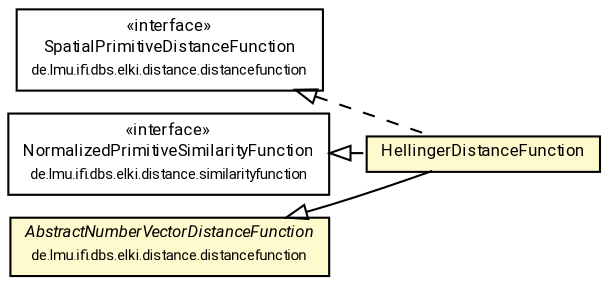 #!/usr/local/bin/dot
#
# Class diagram 
# Generated by UMLGraph version R5_7_2-60-g0e99a6 (http://www.spinellis.gr/umlgraph/)
#

digraph G {
	graph [fontnames="svg"]
	edge [fontname="Roboto",fontsize=7,labelfontname="Roboto",labelfontsize=7,color="black"];
	node [fontname="Roboto",fontcolor="black",fontsize=8,shape=plaintext,margin=0,width=0,height=0];
	nodesep=0.15;
	ranksep=0.25;
	rankdir=LR;
	// de.lmu.ifi.dbs.elki.distance.distancefunction.SpatialPrimitiveDistanceFunction<V extends de.lmu.ifi.dbs.elki.data.spatial.SpatialComparable>
	c4962615 [label=<<table title="de.lmu.ifi.dbs.elki.distance.distancefunction.SpatialPrimitiveDistanceFunction" border="0" cellborder="1" cellspacing="0" cellpadding="2" href="../SpatialPrimitiveDistanceFunction.html" target="_parent">
		<tr><td><table border="0" cellspacing="0" cellpadding="1">
		<tr><td align="center" balign="center"> &#171;interface&#187; </td></tr>
		<tr><td align="center" balign="center"> <font face="Roboto">SpatialPrimitiveDistanceFunction</font> </td></tr>
		<tr><td align="center" balign="center"> <font face="Roboto" point-size="7.0">de.lmu.ifi.dbs.elki.distance.distancefunction</font> </td></tr>
		</table></td></tr>
		</table>>, URL="../SpatialPrimitiveDistanceFunction.html"];
	// de.lmu.ifi.dbs.elki.distance.similarityfunction.NormalizedPrimitiveSimilarityFunction<O>
	c4962619 [label=<<table title="de.lmu.ifi.dbs.elki.distance.similarityfunction.NormalizedPrimitiveSimilarityFunction" border="0" cellborder="1" cellspacing="0" cellpadding="2" href="../../similarityfunction/NormalizedPrimitiveSimilarityFunction.html" target="_parent">
		<tr><td><table border="0" cellspacing="0" cellpadding="1">
		<tr><td align="center" balign="center"> &#171;interface&#187; </td></tr>
		<tr><td align="center" balign="center"> <font face="Roboto">NormalizedPrimitiveSimilarityFunction</font> </td></tr>
		<tr><td align="center" balign="center"> <font face="Roboto" point-size="7.0">de.lmu.ifi.dbs.elki.distance.similarityfunction</font> </td></tr>
		</table></td></tr>
		</table>>, URL="../../similarityfunction/NormalizedPrimitiveSimilarityFunction.html"];
	// de.lmu.ifi.dbs.elki.distance.distancefunction.probabilistic.HellingerDistanceFunction
	c4962946 [label=<<table title="de.lmu.ifi.dbs.elki.distance.distancefunction.probabilistic.HellingerDistanceFunction" border="0" cellborder="1" cellspacing="0" cellpadding="2" bgcolor="lemonChiffon" href="HellingerDistanceFunction.html" target="_parent">
		<tr><td><table border="0" cellspacing="0" cellpadding="1">
		<tr><td align="center" balign="center"> <font face="Roboto">HellingerDistanceFunction</font> </td></tr>
		</table></td></tr>
		</table>>, URL="HellingerDistanceFunction.html"];
	// de.lmu.ifi.dbs.elki.distance.distancefunction.AbstractNumberVectorDistanceFunction
	c4963015 [label=<<table title="de.lmu.ifi.dbs.elki.distance.distancefunction.AbstractNumberVectorDistanceFunction" border="0" cellborder="1" cellspacing="0" cellpadding="2" bgcolor="LemonChiffon" href="../AbstractNumberVectorDistanceFunction.html" target="_parent">
		<tr><td><table border="0" cellspacing="0" cellpadding="1">
		<tr><td align="center" balign="center"> <font face="Roboto"><i>AbstractNumberVectorDistanceFunction</i></font> </td></tr>
		<tr><td align="center" balign="center"> <font face="Roboto" point-size="7.0">de.lmu.ifi.dbs.elki.distance.distancefunction</font> </td></tr>
		</table></td></tr>
		</table>>, URL="../AbstractNumberVectorDistanceFunction.html"];
	// de.lmu.ifi.dbs.elki.distance.distancefunction.probabilistic.HellingerDistanceFunction extends de.lmu.ifi.dbs.elki.distance.distancefunction.AbstractNumberVectorDistanceFunction
	c4963015 -> c4962946 [arrowtail=empty,dir=back,weight=10];
	// de.lmu.ifi.dbs.elki.distance.distancefunction.probabilistic.HellingerDistanceFunction implements de.lmu.ifi.dbs.elki.distance.distancefunction.SpatialPrimitiveDistanceFunction<V extends de.lmu.ifi.dbs.elki.data.spatial.SpatialComparable>
	c4962615 -> c4962946 [arrowtail=empty,style=dashed,dir=back,weight=9];
	// de.lmu.ifi.dbs.elki.distance.distancefunction.probabilistic.HellingerDistanceFunction implements de.lmu.ifi.dbs.elki.distance.similarityfunction.NormalizedPrimitiveSimilarityFunction<O>
	c4962619 -> c4962946 [arrowtail=empty,style=dashed,dir=back,weight=9];
}


